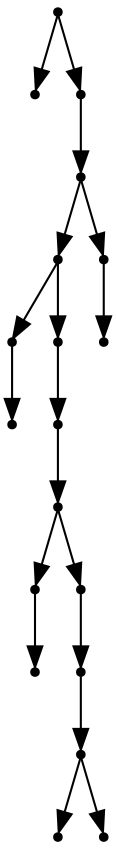 digraph {
  18 [shape=point];
  0 [shape=point];
  17 [shape=point];
  16 [shape=point];
  13 [shape=point];
  2 [shape=point];
  1 [shape=point];
  12 [shape=point];
  11 [shape=point];
  10 [shape=point];
  4 [shape=point];
  3 [shape=point];
  9 [shape=point];
  8 [shape=point];
  7 [shape=point];
  5 [shape=point];
  6 [shape=point];
  15 [shape=point];
  14 [shape=point];
18 -> 0;
18 -> 17;
17 -> 16;
16 -> 13;
13 -> 2;
2 -> 1;
13 -> 12;
12 -> 11;
11 -> 10;
10 -> 4;
4 -> 3;
10 -> 9;
9 -> 8;
8 -> 7;
7 -> 5;
7 -> 6;
16 -> 15;
15 -> 14;
}
